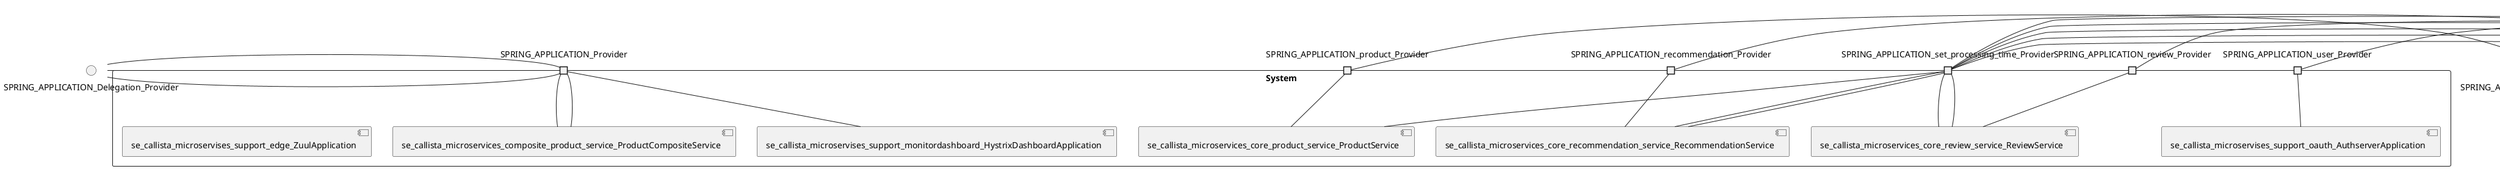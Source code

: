 @startuml
skinparam fixCircleLabelOverlapping true
skinparam componentStyle uml2
() SPRING_APPLICATION_Delegation_Provider
() SPRING_APPLICATION_product_Delegation_Provider
() SPRING_APPLICATION_recommendation_Delegation_Provider
() SPRING_APPLICATION_review_Delegation_Provider
() SPRING_APPLICATION_set_processing_time_Delegation_Provider
() SPRING_APPLICATION_user_Delegation_Provider
rectangle System {
[se_callista_microservices_composite_product_service_ProductCompositeService] [[callistaenterprise-blog-microservices.repository#_9V0Ons-UEe6tMLDIN8D6jw]]
[se_callista_microservices_core_product_service_ProductService] [[callistaenterprise-blog-microservices.repository#_9V0Ons-UEe6tMLDIN8D6jw]]
[se_callista_microservices_core_recommendation_service_RecommendationService] [[callistaenterprise-blog-microservices.repository#_9V0Ons-UEe6tMLDIN8D6jw]]
[se_callista_microservices_core_review_service_ReviewService] [[callistaenterprise-blog-microservices.repository#_9V0Ons-UEe6tMLDIN8D6jw]]
[se_callista_microservises_support_edge_ZuulApplication] [[callistaenterprise-blog-microservices.repository#_9V0Ons-UEe6tMLDIN8D6jw]]
[se_callista_microservises_support_monitordashboard_HystrixDashboardApplication] [[callistaenterprise-blog-microservices.repository#_9V0Ons-UEe6tMLDIN8D6jw]]
[se_callista_microservises_support_oauth_AuthserverApplication] [[callistaenterprise-blog-microservices.repository#_9V0Ons-UEe6tMLDIN8D6jw]]
port SPRING_APPLICATION_Provider
SPRING_APPLICATION_Delegation_Provider - SPRING_APPLICATION_Provider
SPRING_APPLICATION_Provider - [se_callista_microservices_composite_product_service_ProductCompositeService]
port SPRING_APPLICATION_Provider
SPRING_APPLICATION_Delegation_Provider - SPRING_APPLICATION_Provider
SPRING_APPLICATION_Provider - [se_callista_microservises_support_monitordashboard_HystrixDashboardApplication]
port SPRING_APPLICATION_Provider
SPRING_APPLICATION_Delegation_Provider - SPRING_APPLICATION_Provider
SPRING_APPLICATION_Provider - [se_callista_microservices_composite_product_service_ProductCompositeService]
port SPRING_APPLICATION_product_Provider
SPRING_APPLICATION_product_Delegation_Provider - SPRING_APPLICATION_product_Provider
SPRING_APPLICATION_product_Provider - [se_callista_microservices_core_product_service_ProductService]
port SPRING_APPLICATION_recommendation_Provider
SPRING_APPLICATION_recommendation_Delegation_Provider - SPRING_APPLICATION_recommendation_Provider
SPRING_APPLICATION_recommendation_Provider - [se_callista_microservices_core_recommendation_service_RecommendationService]
port SPRING_APPLICATION_review_Provider
SPRING_APPLICATION_review_Delegation_Provider - SPRING_APPLICATION_review_Provider
SPRING_APPLICATION_review_Provider - [se_callista_microservices_core_review_service_ReviewService]
port SPRING_APPLICATION_set_processing_time_Provider
SPRING_APPLICATION_set_processing_time_Delegation_Provider - SPRING_APPLICATION_set_processing_time_Provider
SPRING_APPLICATION_set_processing_time_Provider - [se_callista_microservices_core_review_service_ReviewService]
port SPRING_APPLICATION_set_processing_time_Provider
SPRING_APPLICATION_set_processing_time_Delegation_Provider - SPRING_APPLICATION_set_processing_time_Provider
SPRING_APPLICATION_set_processing_time_Provider - [se_callista_microservices_core_product_service_ProductService]
port SPRING_APPLICATION_set_processing_time_Provider
SPRING_APPLICATION_set_processing_time_Delegation_Provider - SPRING_APPLICATION_set_processing_time_Provider
SPRING_APPLICATION_set_processing_time_Provider - [se_callista_microservices_core_recommendation_service_RecommendationService]
port SPRING_APPLICATION_set_processing_time_Provider
SPRING_APPLICATION_set_processing_time_Delegation_Provider - SPRING_APPLICATION_set_processing_time_Provider
SPRING_APPLICATION_set_processing_time_Provider - [se_callista_microservices_core_recommendation_service_RecommendationService]
port SPRING_APPLICATION_set_processing_time_Provider
SPRING_APPLICATION_set_processing_time_Delegation_Provider - SPRING_APPLICATION_set_processing_time_Provider
SPRING_APPLICATION_set_processing_time_Provider - [se_callista_microservices_core_review_service_ReviewService]
port SPRING_APPLICATION_user_Provider
SPRING_APPLICATION_user_Delegation_Provider - SPRING_APPLICATION_user_Provider
SPRING_APPLICATION_user_Provider - [se_callista_microservises_support_oauth_AuthserverApplication]
}

@enduml
